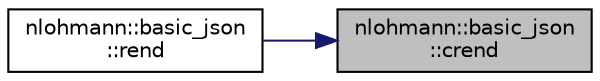 digraph "nlohmann::basic_json::crend"
{
 // LATEX_PDF_SIZE
  edge [fontname="Helvetica",fontsize="10",labelfontname="Helvetica",labelfontsize="10"];
  node [fontname="Helvetica",fontsize="10",shape=record];
  rankdir="RL";
  Node94 [label="nlohmann::basic_json\l::crend",height=0.2,width=0.4,color="black", fillcolor="grey75", style="filled", fontcolor="black",tooltip="returns a const reverse iterator to one before the first"];
  Node94 -> Node95 [dir="back",color="midnightblue",fontsize="10",style="solid",fontname="Helvetica"];
  Node95 [label="nlohmann::basic_json\l::rend",height=0.2,width=0.4,color="black", fillcolor="white", style="filled",URL="$classnlohmann_1_1basic__json.html#a4f73d4cee67ea328d785979c22af0ae1",tooltip="returns a const reverse iterator to one before the first"];
}
